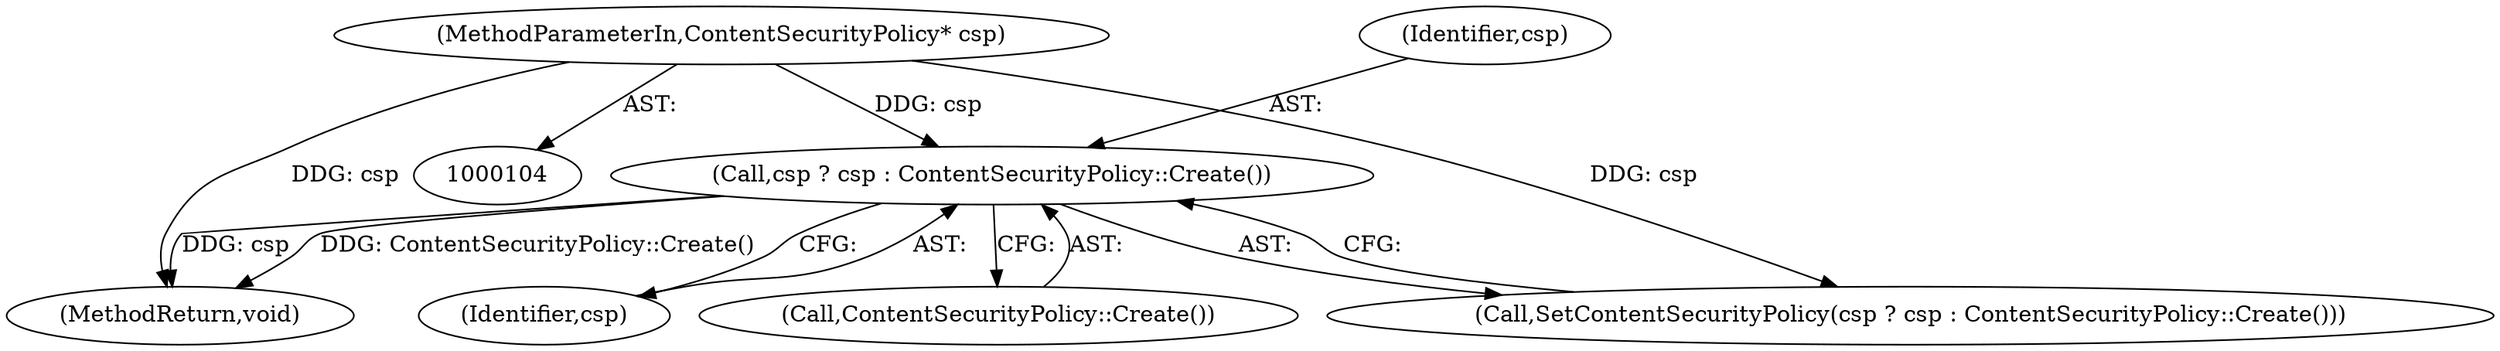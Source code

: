 digraph "0_Chrome_d683fb12566eaec180ee0e0506288f46cc7a43e7@pointer" {
"1000110" [label="(Call,csp ? csp : ContentSecurityPolicy::Create())"];
"1000105" [label="(MethodParameterIn,ContentSecurityPolicy* csp)"];
"1000110" [label="(Call,csp ? csp : ContentSecurityPolicy::Create())"];
"1000112" [label="(Identifier,csp)"];
"1000109" [label="(Call,SetContentSecurityPolicy(csp ? csp : ContentSecurityPolicy::Create()))"];
"1000111" [label="(Identifier,csp)"];
"1000113" [label="(Call,ContentSecurityPolicy::Create())"];
"1000175" [label="(MethodReturn,void)"];
"1000105" [label="(MethodParameterIn,ContentSecurityPolicy* csp)"];
"1000110" -> "1000109"  [label="AST: "];
"1000110" -> "1000112"  [label="CFG: "];
"1000110" -> "1000113"  [label="CFG: "];
"1000111" -> "1000110"  [label="AST: "];
"1000112" -> "1000110"  [label="AST: "];
"1000113" -> "1000110"  [label="AST: "];
"1000109" -> "1000110"  [label="CFG: "];
"1000110" -> "1000175"  [label="DDG: csp"];
"1000110" -> "1000175"  [label="DDG: ContentSecurityPolicy::Create()"];
"1000105" -> "1000110"  [label="DDG: csp"];
"1000105" -> "1000104"  [label="AST: "];
"1000105" -> "1000175"  [label="DDG: csp"];
"1000105" -> "1000109"  [label="DDG: csp"];
}

